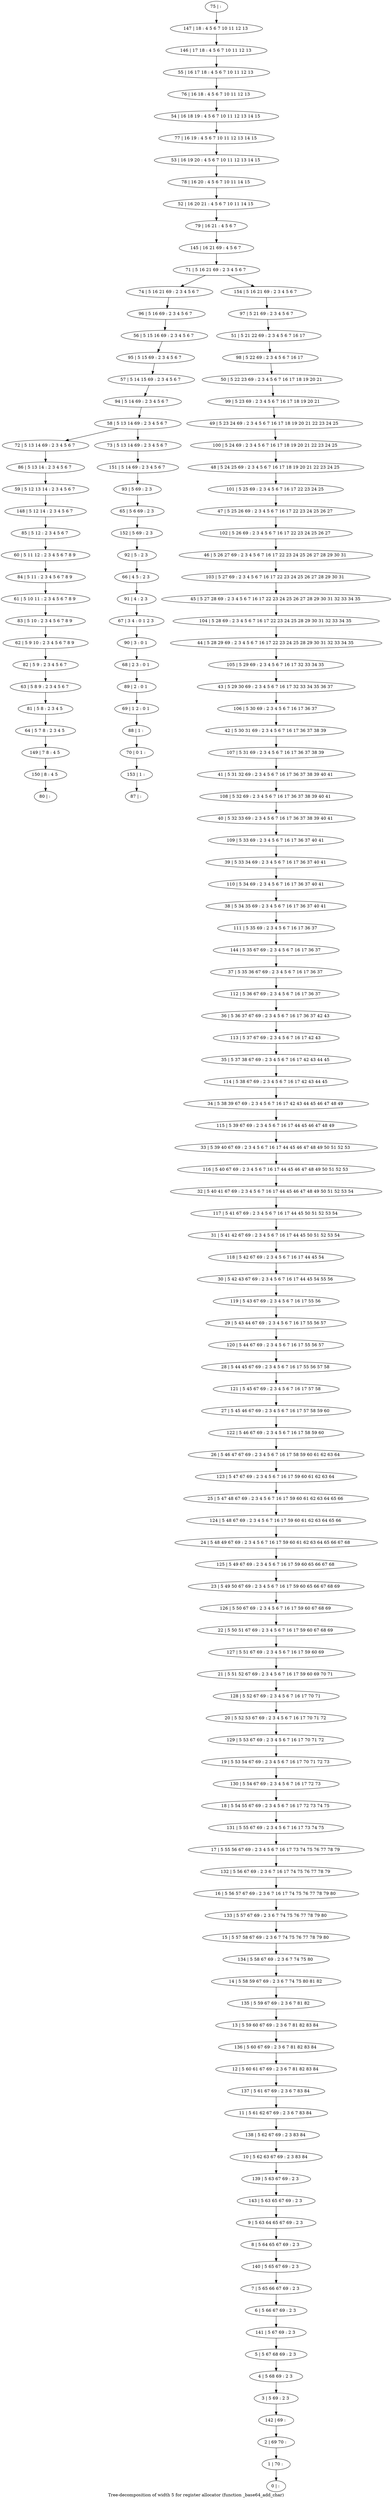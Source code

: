 digraph G {
graph [label="Tree-decomposition of width 5 for register allocator (function _base64_add_char)"]
0[label="0 | : "];
1[label="1 | 70 : "];
2[label="2 | 69 70 : "];
3[label="3 | 5 69 : 2 3 "];
4[label="4 | 5 68 69 : 2 3 "];
5[label="5 | 5 67 68 69 : 2 3 "];
6[label="6 | 5 66 67 69 : 2 3 "];
7[label="7 | 5 65 66 67 69 : 2 3 "];
8[label="8 | 5 64 65 67 69 : 2 3 "];
9[label="9 | 5 63 64 65 67 69 : 2 3 "];
10[label="10 | 5 62 63 67 69 : 2 3 83 84 "];
11[label="11 | 5 61 62 67 69 : 2 3 6 7 83 84 "];
12[label="12 | 5 60 61 67 69 : 2 3 6 7 81 82 83 84 "];
13[label="13 | 5 59 60 67 69 : 2 3 6 7 81 82 83 84 "];
14[label="14 | 5 58 59 67 69 : 2 3 6 7 74 75 80 81 82 "];
15[label="15 | 5 57 58 67 69 : 2 3 6 7 74 75 76 77 78 79 80 "];
16[label="16 | 5 56 57 67 69 : 2 3 6 7 16 17 74 75 76 77 78 79 80 "];
17[label="17 | 5 55 56 67 69 : 2 3 4 5 6 7 16 17 73 74 75 76 77 78 79 "];
18[label="18 | 5 54 55 67 69 : 2 3 4 5 6 7 16 17 72 73 74 75 "];
19[label="19 | 5 53 54 67 69 : 2 3 4 5 6 7 16 17 70 71 72 73 "];
20[label="20 | 5 52 53 67 69 : 2 3 4 5 6 7 16 17 70 71 72 "];
21[label="21 | 5 51 52 67 69 : 2 3 4 5 6 7 16 17 59 60 69 70 71 "];
22[label="22 | 5 50 51 67 69 : 2 3 4 5 6 7 16 17 59 60 67 68 69 "];
23[label="23 | 5 49 50 67 69 : 2 3 4 5 6 7 16 17 59 60 65 66 67 68 69 "];
24[label="24 | 5 48 49 67 69 : 2 3 4 5 6 7 16 17 59 60 61 62 63 64 65 66 67 68 "];
25[label="25 | 5 47 48 67 69 : 2 3 4 5 6 7 16 17 59 60 61 62 63 64 65 66 "];
26[label="26 | 5 46 47 67 69 : 2 3 4 5 6 7 16 17 58 59 60 61 62 63 64 "];
27[label="27 | 5 45 46 67 69 : 2 3 4 5 6 7 16 17 57 58 59 60 "];
28[label="28 | 5 44 45 67 69 : 2 3 4 5 6 7 16 17 55 56 57 58 "];
29[label="29 | 5 43 44 67 69 : 2 3 4 5 6 7 16 17 55 56 57 "];
30[label="30 | 5 42 43 67 69 : 2 3 4 5 6 7 16 17 44 45 54 55 56 "];
31[label="31 | 5 41 42 67 69 : 2 3 4 5 6 7 16 17 44 45 50 51 52 53 54 "];
32[label="32 | 5 40 41 67 69 : 2 3 4 5 6 7 16 17 44 45 46 47 48 49 50 51 52 53 54 "];
33[label="33 | 5 39 40 67 69 : 2 3 4 5 6 7 16 17 44 45 46 47 48 49 50 51 52 53 "];
34[label="34 | 5 38 39 67 69 : 2 3 4 5 6 7 16 17 42 43 44 45 46 47 48 49 "];
35[label="35 | 5 37 38 67 69 : 2 3 4 5 6 7 16 17 42 43 44 45 "];
36[label="36 | 5 36 37 67 69 : 2 3 4 5 6 7 16 17 36 37 42 43 "];
37[label="37 | 5 35 36 67 69 : 2 3 4 5 6 7 16 17 36 37 "];
38[label="38 | 5 34 35 69 : 2 3 4 5 6 7 16 17 36 37 40 41 "];
39[label="39 | 5 33 34 69 : 2 3 4 5 6 7 16 17 36 37 40 41 "];
40[label="40 | 5 32 33 69 : 2 3 4 5 6 7 16 17 36 37 38 39 40 41 "];
41[label="41 | 5 31 32 69 : 2 3 4 5 6 7 16 17 36 37 38 39 40 41 "];
42[label="42 | 5 30 31 69 : 2 3 4 5 6 7 16 17 36 37 38 39 "];
43[label="43 | 5 29 30 69 : 2 3 4 5 6 7 16 17 32 33 34 35 36 37 "];
44[label="44 | 5 28 29 69 : 2 3 4 5 6 7 16 17 22 23 24 25 28 29 30 31 32 33 34 35 "];
45[label="45 | 5 27 28 69 : 2 3 4 5 6 7 16 17 22 23 24 25 26 27 28 29 30 31 32 33 34 35 "];
46[label="46 | 5 26 27 69 : 2 3 4 5 6 7 16 17 22 23 24 25 26 27 28 29 30 31 "];
47[label="47 | 5 25 26 69 : 2 3 4 5 6 7 16 17 22 23 24 25 26 27 "];
48[label="48 | 5 24 25 69 : 2 3 4 5 6 7 16 17 18 19 20 21 22 23 24 25 "];
49[label="49 | 5 23 24 69 : 2 3 4 5 6 7 16 17 18 19 20 21 22 23 24 25 "];
50[label="50 | 5 22 23 69 : 2 3 4 5 6 7 16 17 18 19 20 21 "];
51[label="51 | 5 21 22 69 : 2 3 4 5 6 7 16 17 "];
52[label="52 | 16 20 21 : 4 5 6 7 10 11 14 15 "];
53[label="53 | 16 19 20 : 4 5 6 7 10 11 12 13 14 15 "];
54[label="54 | 16 18 19 : 4 5 6 7 10 11 12 13 14 15 "];
55[label="55 | 16 17 18 : 4 5 6 7 10 11 12 13 "];
56[label="56 | 5 15 16 69 : 2 3 4 5 6 7 "];
57[label="57 | 5 14 15 69 : 2 3 4 5 6 7 "];
58[label="58 | 5 13 14 69 : 2 3 4 5 6 7 "];
59[label="59 | 5 12 13 14 : 2 3 4 5 6 7 "];
60[label="60 | 5 11 12 : 2 3 4 5 6 7 8 9 "];
61[label="61 | 5 10 11 : 2 3 4 5 6 7 8 9 "];
62[label="62 | 5 9 10 : 2 3 4 5 6 7 8 9 "];
63[label="63 | 5 8 9 : 2 3 4 5 6 7 "];
64[label="64 | 5 7 8 : 2 3 4 5 "];
65[label="65 | 5 6 69 : 2 3 "];
66[label="66 | 4 5 : 2 3 "];
67[label="67 | 3 4 : 0 1 2 3 "];
68[label="68 | 2 3 : 0 1 "];
69[label="69 | 1 2 : 0 1 "];
70[label="70 | 0 1 : "];
71[label="71 | 5 16 21 69 : 2 3 4 5 6 7 "];
72[label="72 | 5 13 14 69 : 2 3 4 5 6 7 "];
73[label="73 | 5 13 14 69 : 2 3 4 5 6 7 "];
74[label="74 | 5 16 21 69 : 2 3 4 5 6 7 "];
75[label="75 | : "];
76[label="76 | 16 18 : 4 5 6 7 10 11 12 13 "];
77[label="77 | 16 19 : 4 5 6 7 10 11 12 13 14 15 "];
78[label="78 | 16 20 : 4 5 6 7 10 11 14 15 "];
79[label="79 | 16 21 : 4 5 6 7 "];
80[label="80 | : "];
81[label="81 | 5 8 : 2 3 4 5 "];
82[label="82 | 5 9 : 2 3 4 5 6 7 "];
83[label="83 | 5 10 : 2 3 4 5 6 7 8 9 "];
84[label="84 | 5 11 : 2 3 4 5 6 7 8 9 "];
85[label="85 | 5 12 : 2 3 4 5 6 7 "];
86[label="86 | 5 13 14 : 2 3 4 5 6 7 "];
87[label="87 | : "];
88[label="88 | 1 : "];
89[label="89 | 2 : 0 1 "];
90[label="90 | 3 : 0 1 "];
91[label="91 | 4 : 2 3 "];
92[label="92 | 5 : 2 3 "];
93[label="93 | 5 69 : 2 3 "];
94[label="94 | 5 14 69 : 2 3 4 5 6 7 "];
95[label="95 | 5 15 69 : 2 3 4 5 6 7 "];
96[label="96 | 5 16 69 : 2 3 4 5 6 7 "];
97[label="97 | 5 21 69 : 2 3 4 5 6 7 "];
98[label="98 | 5 22 69 : 2 3 4 5 6 7 16 17 "];
99[label="99 | 5 23 69 : 2 3 4 5 6 7 16 17 18 19 20 21 "];
100[label="100 | 5 24 69 : 2 3 4 5 6 7 16 17 18 19 20 21 22 23 24 25 "];
101[label="101 | 5 25 69 : 2 3 4 5 6 7 16 17 22 23 24 25 "];
102[label="102 | 5 26 69 : 2 3 4 5 6 7 16 17 22 23 24 25 26 27 "];
103[label="103 | 5 27 69 : 2 3 4 5 6 7 16 17 22 23 24 25 26 27 28 29 30 31 "];
104[label="104 | 5 28 69 : 2 3 4 5 6 7 16 17 22 23 24 25 28 29 30 31 32 33 34 35 "];
105[label="105 | 5 29 69 : 2 3 4 5 6 7 16 17 32 33 34 35 "];
106[label="106 | 5 30 69 : 2 3 4 5 6 7 16 17 36 37 "];
107[label="107 | 5 31 69 : 2 3 4 5 6 7 16 17 36 37 38 39 "];
108[label="108 | 5 32 69 : 2 3 4 5 6 7 16 17 36 37 38 39 40 41 "];
109[label="109 | 5 33 69 : 2 3 4 5 6 7 16 17 36 37 40 41 "];
110[label="110 | 5 34 69 : 2 3 4 5 6 7 16 17 36 37 40 41 "];
111[label="111 | 5 35 69 : 2 3 4 5 6 7 16 17 36 37 "];
112[label="112 | 5 36 67 69 : 2 3 4 5 6 7 16 17 36 37 "];
113[label="113 | 5 37 67 69 : 2 3 4 5 6 7 16 17 42 43 "];
114[label="114 | 5 38 67 69 : 2 3 4 5 6 7 16 17 42 43 44 45 "];
115[label="115 | 5 39 67 69 : 2 3 4 5 6 7 16 17 44 45 46 47 48 49 "];
116[label="116 | 5 40 67 69 : 2 3 4 5 6 7 16 17 44 45 46 47 48 49 50 51 52 53 "];
117[label="117 | 5 41 67 69 : 2 3 4 5 6 7 16 17 44 45 50 51 52 53 54 "];
118[label="118 | 5 42 67 69 : 2 3 4 5 6 7 16 17 44 45 54 "];
119[label="119 | 5 43 67 69 : 2 3 4 5 6 7 16 17 55 56 "];
120[label="120 | 5 44 67 69 : 2 3 4 5 6 7 16 17 55 56 57 "];
121[label="121 | 5 45 67 69 : 2 3 4 5 6 7 16 17 57 58 "];
122[label="122 | 5 46 67 69 : 2 3 4 5 6 7 16 17 58 59 60 "];
123[label="123 | 5 47 67 69 : 2 3 4 5 6 7 16 17 59 60 61 62 63 64 "];
124[label="124 | 5 48 67 69 : 2 3 4 5 6 7 16 17 59 60 61 62 63 64 65 66 "];
125[label="125 | 5 49 67 69 : 2 3 4 5 6 7 16 17 59 60 65 66 67 68 "];
126[label="126 | 5 50 67 69 : 2 3 4 5 6 7 16 17 59 60 67 68 69 "];
127[label="127 | 5 51 67 69 : 2 3 4 5 6 7 16 17 59 60 69 "];
128[label="128 | 5 52 67 69 : 2 3 4 5 6 7 16 17 70 71 "];
129[label="129 | 5 53 67 69 : 2 3 4 5 6 7 16 17 70 71 72 "];
130[label="130 | 5 54 67 69 : 2 3 4 5 6 7 16 17 72 73 "];
131[label="131 | 5 55 67 69 : 2 3 4 5 6 7 16 17 73 74 75 "];
132[label="132 | 5 56 67 69 : 2 3 6 7 16 17 74 75 76 77 78 79 "];
133[label="133 | 5 57 67 69 : 2 3 6 7 74 75 76 77 78 79 80 "];
134[label="134 | 5 58 67 69 : 2 3 6 7 74 75 80 "];
135[label="135 | 5 59 67 69 : 2 3 6 7 81 82 "];
136[label="136 | 5 60 67 69 : 2 3 6 7 81 82 83 84 "];
137[label="137 | 5 61 67 69 : 2 3 6 7 83 84 "];
138[label="138 | 5 62 67 69 : 2 3 83 84 "];
139[label="139 | 5 63 67 69 : 2 3 "];
140[label="140 | 5 65 67 69 : 2 3 "];
141[label="141 | 5 67 69 : 2 3 "];
142[label="142 | 69 : "];
143[label="143 | 5 63 65 67 69 : 2 3 "];
144[label="144 | 5 35 67 69 : 2 3 4 5 6 7 16 17 36 37 "];
145[label="145 | 16 21 69 : 4 5 6 7 "];
146[label="146 | 17 18 : 4 5 6 7 10 11 12 13 "];
147[label="147 | 18 : 4 5 6 7 10 11 12 13 "];
148[label="148 | 5 12 14 : 2 3 4 5 6 7 "];
149[label="149 | 7 8 : 4 5 "];
150[label="150 | 8 : 4 5 "];
151[label="151 | 5 14 69 : 2 3 4 5 6 7 "];
152[label="152 | 5 69 : 2 3 "];
153[label="153 | 1 : "];
154[label="154 | 5 16 21 69 : 2 3 4 5 6 7 "];
58->72 ;
58->73 ;
81->64 ;
63->81 ;
82->63 ;
62->82 ;
83->62 ;
61->83 ;
84->61 ;
60->84 ;
85->60 ;
86->59 ;
72->86 ;
88->70 ;
69->88 ;
89->69 ;
68->89 ;
90->68 ;
67->90 ;
91->67 ;
66->91 ;
92->66 ;
93->65 ;
94->58 ;
57->94 ;
95->57 ;
56->95 ;
96->56 ;
74->96 ;
148->85 ;
59->148 ;
64->149 ;
150->80 ;
149->150 ;
151->93 ;
73->151 ;
152->92 ;
65->152 ;
153->87 ;
70->153 ;
75->147 ;
147->146 ;
146->55 ;
55->76 ;
76->54 ;
54->77 ;
77->53 ;
53->78 ;
78->52 ;
52->79 ;
79->145 ;
145->71 ;
97->51 ;
51->98 ;
98->50 ;
50->99 ;
99->49 ;
49->100 ;
100->48 ;
48->101 ;
101->47 ;
47->102 ;
102->46 ;
46->103 ;
103->45 ;
45->104 ;
104->44 ;
44->105 ;
105->43 ;
43->106 ;
106->42 ;
42->107 ;
107->41 ;
41->108 ;
108->40 ;
40->109 ;
109->39 ;
39->110 ;
110->38 ;
38->111 ;
111->144 ;
144->37 ;
37->112 ;
112->36 ;
36->113 ;
113->35 ;
35->114 ;
114->34 ;
34->115 ;
115->33 ;
33->116 ;
116->32 ;
32->117 ;
117->31 ;
31->118 ;
118->30 ;
30->119 ;
119->29 ;
29->120 ;
120->28 ;
28->121 ;
121->27 ;
27->122 ;
122->26 ;
26->123 ;
123->25 ;
25->124 ;
124->24 ;
24->125 ;
125->23 ;
23->126 ;
126->22 ;
22->127 ;
127->21 ;
21->128 ;
128->20 ;
20->129 ;
129->19 ;
19->130 ;
130->18 ;
18->131 ;
131->17 ;
17->132 ;
132->16 ;
16->133 ;
133->15 ;
15->134 ;
134->14 ;
14->135 ;
135->13 ;
13->136 ;
136->12 ;
12->137 ;
137->11 ;
11->138 ;
138->10 ;
10->139 ;
139->143 ;
143->9 ;
9->8 ;
8->140 ;
140->7 ;
7->6 ;
6->141 ;
141->5 ;
5->4 ;
4->3 ;
3->142 ;
142->2 ;
2->1 ;
1->0 ;
154->97 ;
71->74 ;
71->154 ;
}
